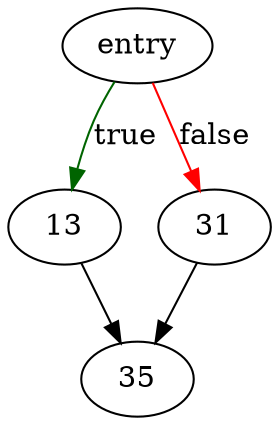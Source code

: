 digraph "sqlite3LocateTableItem" {
	// Node definitions.
	3 [label=entry];
	13;
	31;
	35;

	// Edge definitions.
	3 -> 13 [
		color=darkgreen
		label=true
	];
	3 -> 31 [
		color=red
		label=false
	];
	13 -> 35;
	31 -> 35;
}